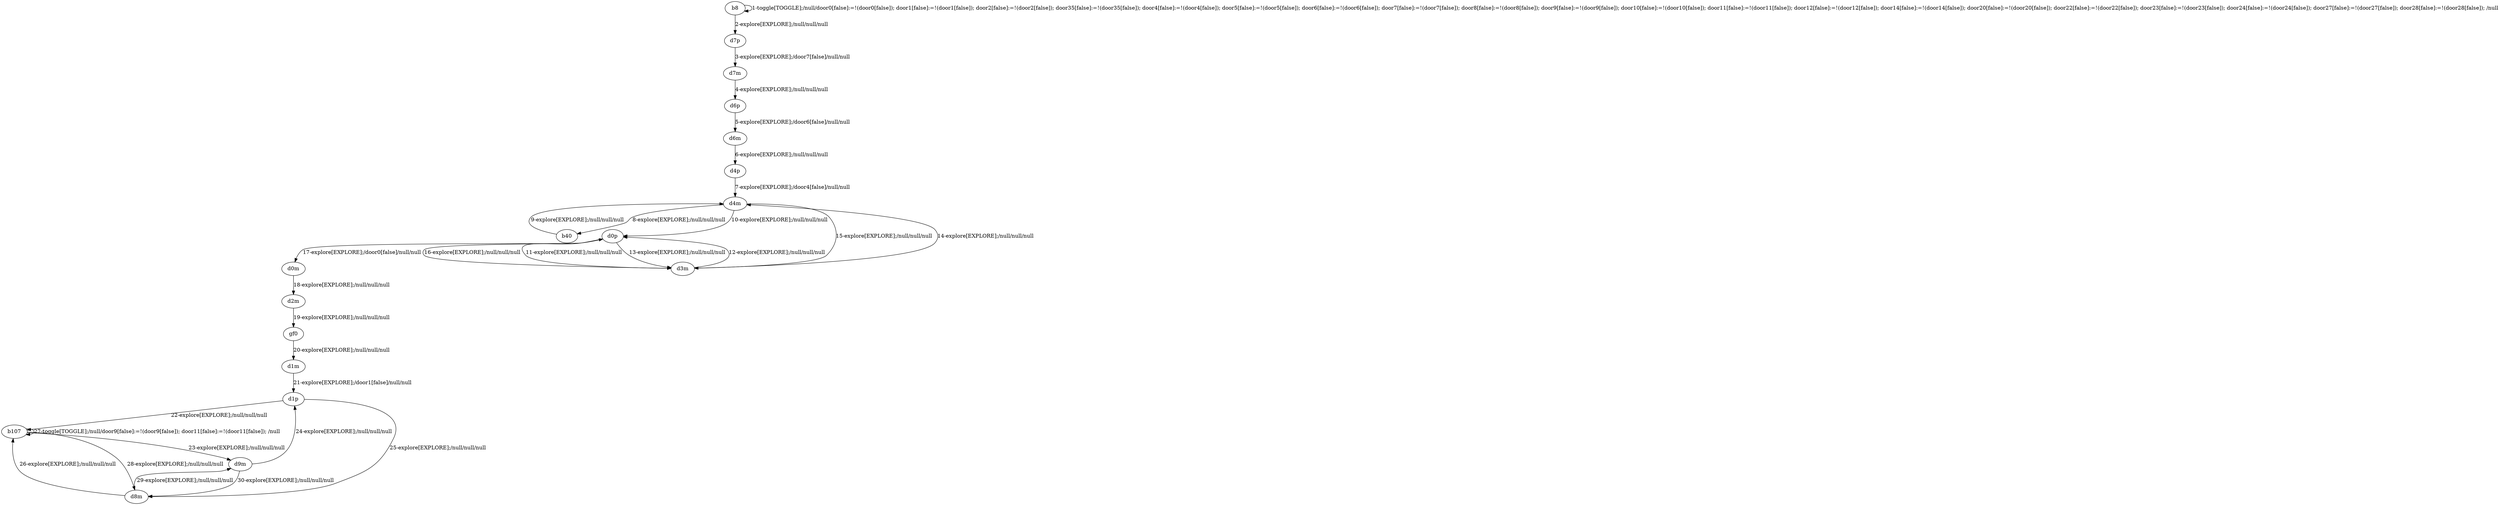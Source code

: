 # Total number of goals covered by this test: 1
# d9m --> d8m

digraph g {
"b8" -> "b8" [label = "1-toggle[TOGGLE];/null/door0[false]:=!(door0[false]); door1[false]:=!(door1[false]); door2[false]:=!(door2[false]); door35[false]:=!(door35[false]); door4[false]:=!(door4[false]); door5[false]:=!(door5[false]); door6[false]:=!(door6[false]); door7[false]:=!(door7[false]); door8[false]:=!(door8[false]); door9[false]:=!(door9[false]); door10[false]:=!(door10[false]); door11[false]:=!(door11[false]); door12[false]:=!(door12[false]); door14[false]:=!(door14[false]); door20[false]:=!(door20[false]); door22[false]:=!(door22[false]); door23[false]:=!(door23[false]); door24[false]:=!(door24[false]); door27[false]:=!(door27[false]); door28[false]:=!(door28[false]); /null"];
"b8" -> "d7p" [label = "2-explore[EXPLORE];/null/null/null"];
"d7p" -> "d7m" [label = "3-explore[EXPLORE];/door7[false]/null/null"];
"d7m" -> "d6p" [label = "4-explore[EXPLORE];/null/null/null"];
"d6p" -> "d6m" [label = "5-explore[EXPLORE];/door6[false]/null/null"];
"d6m" -> "d4p" [label = "6-explore[EXPLORE];/null/null/null"];
"d4p" -> "d4m" [label = "7-explore[EXPLORE];/door4[false]/null/null"];
"d4m" -> "b40" [label = "8-explore[EXPLORE];/null/null/null"];
"b40" -> "d4m" [label = "9-explore[EXPLORE];/null/null/null"];
"d4m" -> "d0p" [label = "10-explore[EXPLORE];/null/null/null"];
"d0p" -> "d3m" [label = "11-explore[EXPLORE];/null/null/null"];
"d3m" -> "d0p" [label = "12-explore[EXPLORE];/null/null/null"];
"d0p" -> "d3m" [label = "13-explore[EXPLORE];/null/null/null"];
"d3m" -> "d4m" [label = "14-explore[EXPLORE];/null/null/null"];
"d4m" -> "d3m" [label = "15-explore[EXPLORE];/null/null/null"];
"d3m" -> "d0p" [label = "16-explore[EXPLORE];/null/null/null"];
"d0p" -> "d0m" [label = "17-explore[EXPLORE];/door0[false]/null/null"];
"d0m" -> "d2m" [label = "18-explore[EXPLORE];/null/null/null"];
"d2m" -> "gf0" [label = "19-explore[EXPLORE];/null/null/null"];
"gf0" -> "d1m" [label = "20-explore[EXPLORE];/null/null/null"];
"d1m" -> "d1p" [label = "21-explore[EXPLORE];/door1[false]/null/null"];
"d1p" -> "b107" [label = "22-explore[EXPLORE];/null/null/null"];
"b107" -> "d9m" [label = "23-explore[EXPLORE];/null/null/null"];
"d9m" -> "d1p" [label = "24-explore[EXPLORE];/null/null/null"];
"d1p" -> "d8m" [label = "25-explore[EXPLORE];/null/null/null"];
"d8m" -> "b107" [label = "26-explore[EXPLORE];/null/null/null"];
"b107" -> "b107" [label = "27-toggle[TOGGLE];/null/door9[false]:=!(door9[false]); door11[false]:=!(door11[false]); /null"];
"b107" -> "d8m" [label = "28-explore[EXPLORE];/null/null/null"];
"d8m" -> "d9m" [label = "29-explore[EXPLORE];/null/null/null"];
"d9m" -> "d8m" [label = "30-explore[EXPLORE];/null/null/null"];
}